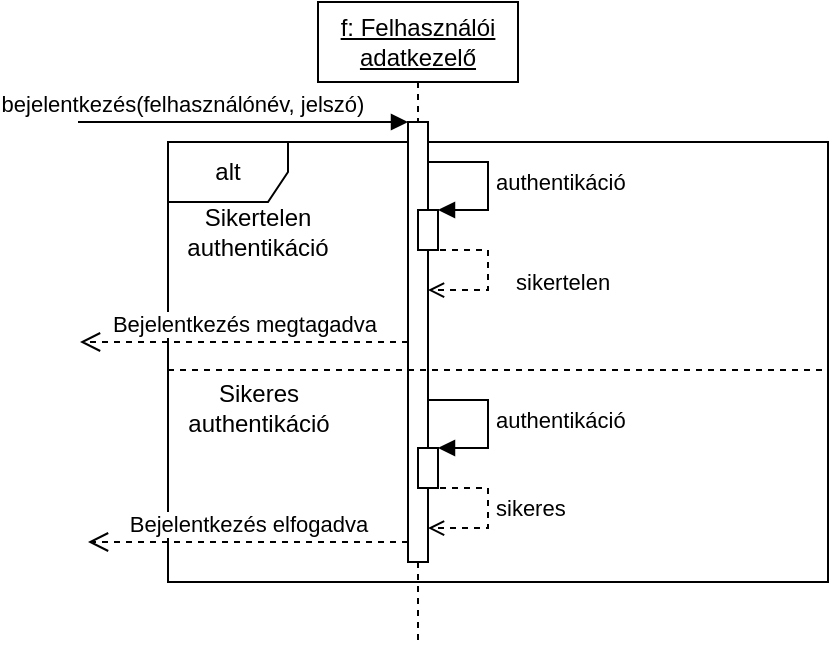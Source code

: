 <mxfile version="15.5.5" type="github"><diagram name="Page-1" id="13e1069c-82ec-6db2-03f1-153e76fe0fe0"><mxGraphModel dx="1422" dy="1644" grid="1" gridSize="10" guides="1" tooltips="1" connect="1" arrows="1" fold="1" page="1" pageScale="1" pageWidth="1100" pageHeight="850" background="none" math="0" shadow="0"><root><mxCell id="0"/><mxCell id="1" parent="0"/><mxCell id="wc8MHf9N2YYuKddE2Fxc-17" value="alt" style="shape=umlFrame;whiteSpace=wrap;html=1;" parent="1" vertex="1"><mxGeometry x="160" y="60" width="330" height="220" as="geometry"/></mxCell><mxCell id="wc8MHf9N2YYuKddE2Fxc-1" value="&lt;u&gt;f: Felhasználói adatkezelő&lt;/u&gt;" style="shape=umlLifeline;perimeter=lifelinePerimeter;whiteSpace=wrap;html=1;container=1;collapsible=0;recursiveResize=0;outlineConnect=0;" parent="1" vertex="1"><mxGeometry x="235" y="-10" width="100" height="320" as="geometry"/></mxCell><mxCell id="wc8MHf9N2YYuKddE2Fxc-4" value="" style="html=1;points=[];perimeter=orthogonalPerimeter;" parent="wc8MHf9N2YYuKddE2Fxc-1" vertex="1"><mxGeometry x="45" y="60" width="10" height="220" as="geometry"/></mxCell><mxCell id="wc8MHf9N2YYuKddE2Fxc-5" value="bejelentkezés(felhasználónév, jelszó)" style="html=1;verticalAlign=bottom;endArrow=block;entryX=0;entryY=0;rounded=0;" parent="wc8MHf9N2YYuKddE2Fxc-1" target="wc8MHf9N2YYuKddE2Fxc-4" edge="1"><mxGeometry x="-0.375" relative="1" as="geometry"><mxPoint x="-120" y="60" as="sourcePoint"/><mxPoint as="offset"/></mxGeometry></mxCell><mxCell id="wc8MHf9N2YYuKddE2Fxc-11" value="" style="html=1;points=[];perimeter=orthogonalPerimeter;" parent="wc8MHf9N2YYuKddE2Fxc-1" vertex="1"><mxGeometry x="50" y="104" width="10" height="20" as="geometry"/></mxCell><mxCell id="wc8MHf9N2YYuKddE2Fxc-12" value="authentikáció" style="edgeStyle=orthogonalEdgeStyle;html=1;align=left;spacingLeft=2;endArrow=block;rounded=0;entryX=1;entryY=0;" parent="wc8MHf9N2YYuKddE2Fxc-1" target="wc8MHf9N2YYuKddE2Fxc-11" edge="1"><mxGeometry x="0.113" relative="1" as="geometry"><mxPoint x="55" y="71" as="sourcePoint"/><Array as="points"><mxPoint x="55" y="80"/><mxPoint x="85" y="80"/><mxPoint x="85" y="104"/></Array><mxPoint as="offset"/></mxGeometry></mxCell><mxCell id="wc8MHf9N2YYuKddE2Fxc-16" value="sikertelen" style="edgeStyle=orthogonalEdgeStyle;html=1;align=left;spacingLeft=2;endArrow=open;rounded=0;entryX=1;entryY=0.192;entryDx=0;entryDy=0;entryPerimeter=0;dashed=1;endFill=0;" parent="wc8MHf9N2YYuKddE2Fxc-1" edge="1"><mxGeometry x="0.15" y="10" relative="1" as="geometry"><mxPoint x="55" y="124" as="sourcePoint"/><Array as="points"><mxPoint x="85" y="124"/><mxPoint x="85" y="144"/></Array><mxPoint x="55" y="144.04" as="targetPoint"/><mxPoint as="offset"/></mxGeometry></mxCell><mxCell id="wc8MHf9N2YYuKddE2Fxc-34" value="" style="html=1;points=[];perimeter=orthogonalPerimeter;" parent="wc8MHf9N2YYuKddE2Fxc-1" vertex="1"><mxGeometry x="50" y="223" width="10" height="20" as="geometry"/></mxCell><mxCell id="wc8MHf9N2YYuKddE2Fxc-35" value="sikeres" style="edgeStyle=orthogonalEdgeStyle;html=1;align=left;spacingLeft=2;endArrow=open;rounded=0;entryX=1;entryY=0.192;entryDx=0;entryDy=0;entryPerimeter=0;dashed=1;endFill=0;" parent="wc8MHf9N2YYuKddE2Fxc-1" edge="1"><mxGeometry relative="1" as="geometry"><mxPoint x="55" y="243" as="sourcePoint"/><Array as="points"><mxPoint x="85" y="243"/><mxPoint x="85" y="263"/></Array><mxPoint x="55" y="263.04" as="targetPoint"/></mxGeometry></mxCell><mxCell id="wc8MHf9N2YYuKddE2Fxc-6" value="Bejelentkezés elfogadva" style="html=1;verticalAlign=bottom;endArrow=open;dashed=1;endSize=8;rounded=0;" parent="1" source="wc8MHf9N2YYuKddE2Fxc-4" edge="1"><mxGeometry relative="1" as="geometry"><mxPoint x="120" y="260" as="targetPoint"/><mxPoint x="219" y="413" as="sourcePoint"/><Array as="points"><mxPoint x="200" y="260"/></Array><mxPoint as="offset"/></mxGeometry></mxCell><mxCell id="wc8MHf9N2YYuKddE2Fxc-19" value="" style="line;strokeWidth=1;fillColor=none;align=left;verticalAlign=middle;spacingTop=-1;spacingLeft=3;spacingRight=3;rotatable=0;labelPosition=right;points=[];portConstraint=eastwest;dashed=1;" parent="1" vertex="1"><mxGeometry x="160" y="170" width="330" height="8" as="geometry"/></mxCell><mxCell id="wc8MHf9N2YYuKddE2Fxc-23" value="Sikertelen&lt;br&gt;authentikáció" style="text;html=1;strokeColor=none;fillColor=none;align=center;verticalAlign=middle;whiteSpace=wrap;rounded=0;dashed=1;" parent="1" vertex="1"><mxGeometry x="175" y="90" width="60" height="30" as="geometry"/></mxCell><mxCell id="wc8MHf9N2YYuKddE2Fxc-32" value="Bejelentkezés megtagadva" style="html=1;verticalAlign=bottom;endArrow=open;dashed=1;endSize=8;rounded=0;" parent="1" edge="1"><mxGeometry relative="1" as="geometry"><mxPoint x="116" y="160" as="targetPoint"/><mxPoint x="280" y="160" as="sourcePoint"/><Array as="points"><mxPoint x="130" y="160"/></Array></mxGeometry></mxCell><mxCell id="wc8MHf9N2YYuKddE2Fxc-33" value="authentikáció" style="edgeStyle=orthogonalEdgeStyle;html=1;align=left;spacingLeft=2;endArrow=block;rounded=0;entryX=1;entryY=0;" parent="1" edge="1"><mxGeometry x="0.113" relative="1" as="geometry"><mxPoint x="290" y="180" as="sourcePoint"/><Array as="points"><mxPoint x="290" y="189"/><mxPoint x="320" y="189"/><mxPoint x="320" y="213"/></Array><mxPoint x="295" y="213" as="targetPoint"/><mxPoint as="offset"/></mxGeometry></mxCell><mxCell id="wc8MHf9N2YYuKddE2Fxc-36" value="Sikeres&lt;br&gt;authentikáció" style="text;html=1;strokeColor=none;fillColor=none;align=center;verticalAlign=middle;whiteSpace=wrap;rounded=0;dashed=1;" parent="1" vertex="1"><mxGeometry x="173" y="178" width="65" height="30" as="geometry"/></mxCell></root></mxGraphModel></diagram></mxfile>